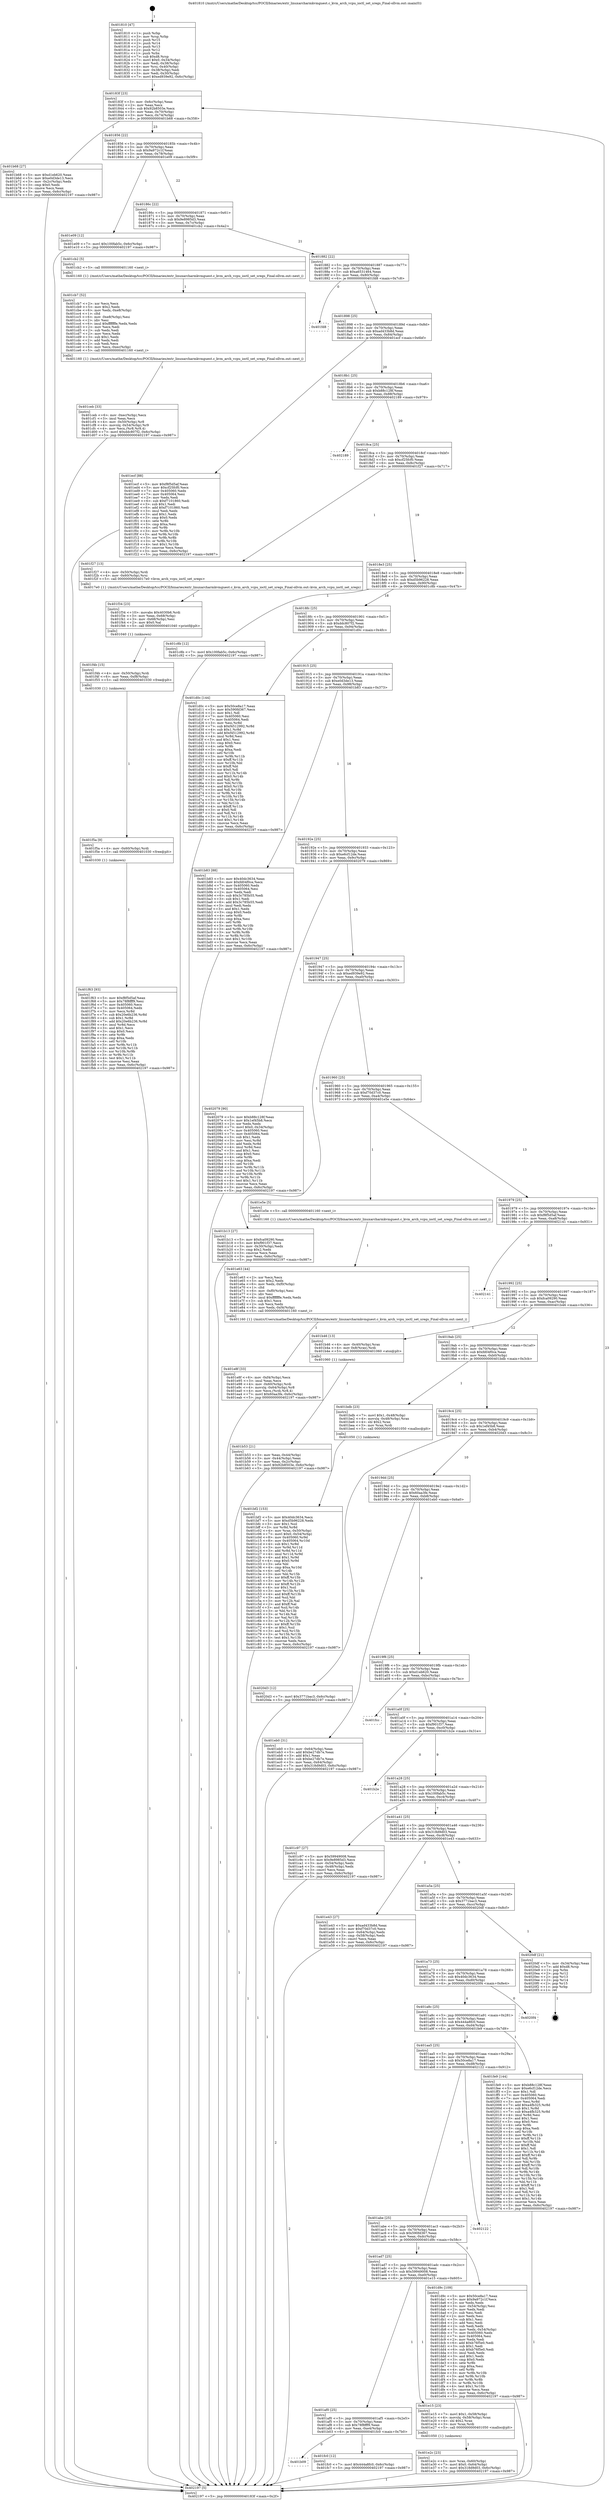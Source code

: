 digraph "0x401810" {
  label = "0x401810 (/mnt/c/Users/mathe/Desktop/tcc/POCII/binaries/extr_linuxarcharmkvmguest.c_kvm_arch_vcpu_ioctl_set_sregs_Final-ollvm.out::main(0))"
  labelloc = "t"
  node[shape=record]

  Entry [label="",width=0.3,height=0.3,shape=circle,fillcolor=black,style=filled]
  "0x40183f" [label="{
     0x40183f [23]\l
     | [instrs]\l
     &nbsp;&nbsp;0x40183f \<+3\>: mov -0x6c(%rbp),%eax\l
     &nbsp;&nbsp;0x401842 \<+2\>: mov %eax,%ecx\l
     &nbsp;&nbsp;0x401844 \<+6\>: sub $0x92b8503e,%ecx\l
     &nbsp;&nbsp;0x40184a \<+3\>: mov %eax,-0x70(%rbp)\l
     &nbsp;&nbsp;0x40184d \<+3\>: mov %ecx,-0x74(%rbp)\l
     &nbsp;&nbsp;0x401850 \<+6\>: je 0000000000401b68 \<main+0x358\>\l
  }"]
  "0x401b68" [label="{
     0x401b68 [27]\l
     | [instrs]\l
     &nbsp;&nbsp;0x401b68 \<+5\>: mov $0xd1eb620,%eax\l
     &nbsp;&nbsp;0x401b6d \<+5\>: mov $0xe0d3de13,%ecx\l
     &nbsp;&nbsp;0x401b72 \<+3\>: mov -0x2c(%rbp),%edx\l
     &nbsp;&nbsp;0x401b75 \<+3\>: cmp $0x0,%edx\l
     &nbsp;&nbsp;0x401b78 \<+3\>: cmove %ecx,%eax\l
     &nbsp;&nbsp;0x401b7b \<+3\>: mov %eax,-0x6c(%rbp)\l
     &nbsp;&nbsp;0x401b7e \<+5\>: jmp 0000000000402197 \<main+0x987\>\l
  }"]
  "0x401856" [label="{
     0x401856 [22]\l
     | [instrs]\l
     &nbsp;&nbsp;0x401856 \<+5\>: jmp 000000000040185b \<main+0x4b\>\l
     &nbsp;&nbsp;0x40185b \<+3\>: mov -0x70(%rbp),%eax\l
     &nbsp;&nbsp;0x40185e \<+5\>: sub $0x9a972c1f,%eax\l
     &nbsp;&nbsp;0x401863 \<+3\>: mov %eax,-0x78(%rbp)\l
     &nbsp;&nbsp;0x401866 \<+6\>: je 0000000000401e09 \<main+0x5f9\>\l
  }"]
  Exit [label="",width=0.3,height=0.3,shape=circle,fillcolor=black,style=filled,peripheries=2]
  "0x401e09" [label="{
     0x401e09 [12]\l
     | [instrs]\l
     &nbsp;&nbsp;0x401e09 \<+7\>: movl $0x100fab5c,-0x6c(%rbp)\l
     &nbsp;&nbsp;0x401e10 \<+5\>: jmp 0000000000402197 \<main+0x987\>\l
  }"]
  "0x40186c" [label="{
     0x40186c [22]\l
     | [instrs]\l
     &nbsp;&nbsp;0x40186c \<+5\>: jmp 0000000000401871 \<main+0x61\>\l
     &nbsp;&nbsp;0x401871 \<+3\>: mov -0x70(%rbp),%eax\l
     &nbsp;&nbsp;0x401874 \<+5\>: sub $0x9e8985d3,%eax\l
     &nbsp;&nbsp;0x401879 \<+3\>: mov %eax,-0x7c(%rbp)\l
     &nbsp;&nbsp;0x40187c \<+6\>: je 0000000000401cb2 \<main+0x4a2\>\l
  }"]
  "0x401b09" [label="{
     0x401b09\l
  }", style=dashed]
  "0x401cb2" [label="{
     0x401cb2 [5]\l
     | [instrs]\l
     &nbsp;&nbsp;0x401cb2 \<+5\>: call 0000000000401160 \<next_i\>\l
     | [calls]\l
     &nbsp;&nbsp;0x401160 \{1\} (/mnt/c/Users/mathe/Desktop/tcc/POCII/binaries/extr_linuxarcharmkvmguest.c_kvm_arch_vcpu_ioctl_set_sregs_Final-ollvm.out::next_i)\l
  }"]
  "0x401882" [label="{
     0x401882 [22]\l
     | [instrs]\l
     &nbsp;&nbsp;0x401882 \<+5\>: jmp 0000000000401887 \<main+0x77\>\l
     &nbsp;&nbsp;0x401887 \<+3\>: mov -0x70(%rbp),%eax\l
     &nbsp;&nbsp;0x40188a \<+5\>: sub $0xa6531464,%eax\l
     &nbsp;&nbsp;0x40188f \<+3\>: mov %eax,-0x80(%rbp)\l
     &nbsp;&nbsp;0x401892 \<+6\>: je 0000000000401fd8 \<main+0x7c8\>\l
  }"]
  "0x401fc0" [label="{
     0x401fc0 [12]\l
     | [instrs]\l
     &nbsp;&nbsp;0x401fc0 \<+7\>: movl $0x444a8fc0,-0x6c(%rbp)\l
     &nbsp;&nbsp;0x401fc7 \<+5\>: jmp 0000000000402197 \<main+0x987\>\l
  }"]
  "0x401fd8" [label="{
     0x401fd8\l
  }", style=dashed]
  "0x401898" [label="{
     0x401898 [25]\l
     | [instrs]\l
     &nbsp;&nbsp;0x401898 \<+5\>: jmp 000000000040189d \<main+0x8d\>\l
     &nbsp;&nbsp;0x40189d \<+3\>: mov -0x70(%rbp),%eax\l
     &nbsp;&nbsp;0x4018a0 \<+5\>: sub $0xad433b8d,%eax\l
     &nbsp;&nbsp;0x4018a5 \<+6\>: mov %eax,-0x84(%rbp)\l
     &nbsp;&nbsp;0x4018ab \<+6\>: je 0000000000401ecf \<main+0x6bf\>\l
  }"]
  "0x401f63" [label="{
     0x401f63 [93]\l
     | [instrs]\l
     &nbsp;&nbsp;0x401f63 \<+5\>: mov $0xf8f5d5af,%eax\l
     &nbsp;&nbsp;0x401f68 \<+5\>: mov $0x78f8fff9,%esi\l
     &nbsp;&nbsp;0x401f6d \<+7\>: mov 0x405060,%ecx\l
     &nbsp;&nbsp;0x401f74 \<+7\>: mov 0x405064,%edx\l
     &nbsp;&nbsp;0x401f7b \<+3\>: mov %ecx,%r8d\l
     &nbsp;&nbsp;0x401f7e \<+7\>: sub $0x20e6b236,%r8d\l
     &nbsp;&nbsp;0x401f85 \<+4\>: sub $0x1,%r8d\l
     &nbsp;&nbsp;0x401f89 \<+7\>: add $0x20e6b236,%r8d\l
     &nbsp;&nbsp;0x401f90 \<+4\>: imul %r8d,%ecx\l
     &nbsp;&nbsp;0x401f94 \<+3\>: and $0x1,%ecx\l
     &nbsp;&nbsp;0x401f97 \<+3\>: cmp $0x0,%ecx\l
     &nbsp;&nbsp;0x401f9a \<+4\>: sete %r9b\l
     &nbsp;&nbsp;0x401f9e \<+3\>: cmp $0xa,%edx\l
     &nbsp;&nbsp;0x401fa1 \<+4\>: setl %r10b\l
     &nbsp;&nbsp;0x401fa5 \<+3\>: mov %r9b,%r11b\l
     &nbsp;&nbsp;0x401fa8 \<+3\>: and %r10b,%r11b\l
     &nbsp;&nbsp;0x401fab \<+3\>: xor %r10b,%r9b\l
     &nbsp;&nbsp;0x401fae \<+3\>: or %r9b,%r11b\l
     &nbsp;&nbsp;0x401fb1 \<+4\>: test $0x1,%r11b\l
     &nbsp;&nbsp;0x401fb5 \<+3\>: cmovne %esi,%eax\l
     &nbsp;&nbsp;0x401fb8 \<+3\>: mov %eax,-0x6c(%rbp)\l
     &nbsp;&nbsp;0x401fbb \<+5\>: jmp 0000000000402197 \<main+0x987\>\l
  }"]
  "0x401ecf" [label="{
     0x401ecf [88]\l
     | [instrs]\l
     &nbsp;&nbsp;0x401ecf \<+5\>: mov $0xf8f5d5af,%eax\l
     &nbsp;&nbsp;0x401ed4 \<+5\>: mov $0xcf25fcf0,%ecx\l
     &nbsp;&nbsp;0x401ed9 \<+7\>: mov 0x405060,%edx\l
     &nbsp;&nbsp;0x401ee0 \<+7\>: mov 0x405064,%esi\l
     &nbsp;&nbsp;0x401ee7 \<+2\>: mov %edx,%edi\l
     &nbsp;&nbsp;0x401ee9 \<+6\>: sub $0xf7101860,%edi\l
     &nbsp;&nbsp;0x401eef \<+3\>: sub $0x1,%edi\l
     &nbsp;&nbsp;0x401ef2 \<+6\>: add $0xf7101860,%edi\l
     &nbsp;&nbsp;0x401ef8 \<+3\>: imul %edi,%edx\l
     &nbsp;&nbsp;0x401efb \<+3\>: and $0x1,%edx\l
     &nbsp;&nbsp;0x401efe \<+3\>: cmp $0x0,%edx\l
     &nbsp;&nbsp;0x401f01 \<+4\>: sete %r8b\l
     &nbsp;&nbsp;0x401f05 \<+3\>: cmp $0xa,%esi\l
     &nbsp;&nbsp;0x401f08 \<+4\>: setl %r9b\l
     &nbsp;&nbsp;0x401f0c \<+3\>: mov %r8b,%r10b\l
     &nbsp;&nbsp;0x401f0f \<+3\>: and %r9b,%r10b\l
     &nbsp;&nbsp;0x401f12 \<+3\>: xor %r9b,%r8b\l
     &nbsp;&nbsp;0x401f15 \<+3\>: or %r8b,%r10b\l
     &nbsp;&nbsp;0x401f18 \<+4\>: test $0x1,%r10b\l
     &nbsp;&nbsp;0x401f1c \<+3\>: cmovne %ecx,%eax\l
     &nbsp;&nbsp;0x401f1f \<+3\>: mov %eax,-0x6c(%rbp)\l
     &nbsp;&nbsp;0x401f22 \<+5\>: jmp 0000000000402197 \<main+0x987\>\l
  }"]
  "0x4018b1" [label="{
     0x4018b1 [25]\l
     | [instrs]\l
     &nbsp;&nbsp;0x4018b1 \<+5\>: jmp 00000000004018b6 \<main+0xa6\>\l
     &nbsp;&nbsp;0x4018b6 \<+3\>: mov -0x70(%rbp),%eax\l
     &nbsp;&nbsp;0x4018b9 \<+5\>: sub $0xb88c128f,%eax\l
     &nbsp;&nbsp;0x4018be \<+6\>: mov %eax,-0x88(%rbp)\l
     &nbsp;&nbsp;0x4018c4 \<+6\>: je 0000000000402189 \<main+0x979\>\l
  }"]
  "0x401f5a" [label="{
     0x401f5a [9]\l
     | [instrs]\l
     &nbsp;&nbsp;0x401f5a \<+4\>: mov -0x60(%rbp),%rdi\l
     &nbsp;&nbsp;0x401f5e \<+5\>: call 0000000000401030 \<free@plt\>\l
     | [calls]\l
     &nbsp;&nbsp;0x401030 \{1\} (unknown)\l
  }"]
  "0x402189" [label="{
     0x402189\l
  }", style=dashed]
  "0x4018ca" [label="{
     0x4018ca [25]\l
     | [instrs]\l
     &nbsp;&nbsp;0x4018ca \<+5\>: jmp 00000000004018cf \<main+0xbf\>\l
     &nbsp;&nbsp;0x4018cf \<+3\>: mov -0x70(%rbp),%eax\l
     &nbsp;&nbsp;0x4018d2 \<+5\>: sub $0xcf25fcf0,%eax\l
     &nbsp;&nbsp;0x4018d7 \<+6\>: mov %eax,-0x8c(%rbp)\l
     &nbsp;&nbsp;0x4018dd \<+6\>: je 0000000000401f27 \<main+0x717\>\l
  }"]
  "0x401f4b" [label="{
     0x401f4b [15]\l
     | [instrs]\l
     &nbsp;&nbsp;0x401f4b \<+4\>: mov -0x50(%rbp),%rdi\l
     &nbsp;&nbsp;0x401f4f \<+6\>: mov %eax,-0xf8(%rbp)\l
     &nbsp;&nbsp;0x401f55 \<+5\>: call 0000000000401030 \<free@plt\>\l
     | [calls]\l
     &nbsp;&nbsp;0x401030 \{1\} (unknown)\l
  }"]
  "0x401f27" [label="{
     0x401f27 [13]\l
     | [instrs]\l
     &nbsp;&nbsp;0x401f27 \<+4\>: mov -0x50(%rbp),%rdi\l
     &nbsp;&nbsp;0x401f2b \<+4\>: mov -0x60(%rbp),%rsi\l
     &nbsp;&nbsp;0x401f2f \<+5\>: call 00000000004017e0 \<kvm_arch_vcpu_ioctl_set_sregs\>\l
     | [calls]\l
     &nbsp;&nbsp;0x4017e0 \{1\} (/mnt/c/Users/mathe/Desktop/tcc/POCII/binaries/extr_linuxarcharmkvmguest.c_kvm_arch_vcpu_ioctl_set_sregs_Final-ollvm.out::kvm_arch_vcpu_ioctl_set_sregs)\l
  }"]
  "0x4018e3" [label="{
     0x4018e3 [25]\l
     | [instrs]\l
     &nbsp;&nbsp;0x4018e3 \<+5\>: jmp 00000000004018e8 \<main+0xd8\>\l
     &nbsp;&nbsp;0x4018e8 \<+3\>: mov -0x70(%rbp),%eax\l
     &nbsp;&nbsp;0x4018eb \<+5\>: sub $0xd5b96228,%eax\l
     &nbsp;&nbsp;0x4018f0 \<+6\>: mov %eax,-0x90(%rbp)\l
     &nbsp;&nbsp;0x4018f6 \<+6\>: je 0000000000401c8b \<main+0x47b\>\l
  }"]
  "0x401f34" [label="{
     0x401f34 [23]\l
     | [instrs]\l
     &nbsp;&nbsp;0x401f34 \<+10\>: movabs $0x4030b6,%rdi\l
     &nbsp;&nbsp;0x401f3e \<+3\>: mov %eax,-0x68(%rbp)\l
     &nbsp;&nbsp;0x401f41 \<+3\>: mov -0x68(%rbp),%esi\l
     &nbsp;&nbsp;0x401f44 \<+2\>: mov $0x0,%al\l
     &nbsp;&nbsp;0x401f46 \<+5\>: call 0000000000401040 \<printf@plt\>\l
     | [calls]\l
     &nbsp;&nbsp;0x401040 \{1\} (unknown)\l
  }"]
  "0x401c8b" [label="{
     0x401c8b [12]\l
     | [instrs]\l
     &nbsp;&nbsp;0x401c8b \<+7\>: movl $0x100fab5c,-0x6c(%rbp)\l
     &nbsp;&nbsp;0x401c92 \<+5\>: jmp 0000000000402197 \<main+0x987\>\l
  }"]
  "0x4018fc" [label="{
     0x4018fc [25]\l
     | [instrs]\l
     &nbsp;&nbsp;0x4018fc \<+5\>: jmp 0000000000401901 \<main+0xf1\>\l
     &nbsp;&nbsp;0x401901 \<+3\>: mov -0x70(%rbp),%eax\l
     &nbsp;&nbsp;0x401904 \<+5\>: sub $0xddc807f2,%eax\l
     &nbsp;&nbsp;0x401909 \<+6\>: mov %eax,-0x94(%rbp)\l
     &nbsp;&nbsp;0x40190f \<+6\>: je 0000000000401d0c \<main+0x4fc\>\l
  }"]
  "0x401e8f" [label="{
     0x401e8f [33]\l
     | [instrs]\l
     &nbsp;&nbsp;0x401e8f \<+6\>: mov -0xf4(%rbp),%ecx\l
     &nbsp;&nbsp;0x401e95 \<+3\>: imul %eax,%ecx\l
     &nbsp;&nbsp;0x401e98 \<+4\>: mov -0x60(%rbp),%rdi\l
     &nbsp;&nbsp;0x401e9c \<+4\>: movslq -0x64(%rbp),%r8\l
     &nbsp;&nbsp;0x401ea0 \<+4\>: mov %ecx,(%rdi,%r8,4)\l
     &nbsp;&nbsp;0x401ea4 \<+7\>: movl $0x60aa3fe,-0x6c(%rbp)\l
     &nbsp;&nbsp;0x401eab \<+5\>: jmp 0000000000402197 \<main+0x987\>\l
  }"]
  "0x401d0c" [label="{
     0x401d0c [144]\l
     | [instrs]\l
     &nbsp;&nbsp;0x401d0c \<+5\>: mov $0x50ce8a17,%eax\l
     &nbsp;&nbsp;0x401d11 \<+5\>: mov $0x590fd367,%ecx\l
     &nbsp;&nbsp;0x401d16 \<+2\>: mov $0x1,%dl\l
     &nbsp;&nbsp;0x401d18 \<+7\>: mov 0x405060,%esi\l
     &nbsp;&nbsp;0x401d1f \<+7\>: mov 0x405064,%edi\l
     &nbsp;&nbsp;0x401d26 \<+3\>: mov %esi,%r8d\l
     &nbsp;&nbsp;0x401d29 \<+7\>: sub $0xf4512992,%r8d\l
     &nbsp;&nbsp;0x401d30 \<+4\>: sub $0x1,%r8d\l
     &nbsp;&nbsp;0x401d34 \<+7\>: add $0xf4512992,%r8d\l
     &nbsp;&nbsp;0x401d3b \<+4\>: imul %r8d,%esi\l
     &nbsp;&nbsp;0x401d3f \<+3\>: and $0x1,%esi\l
     &nbsp;&nbsp;0x401d42 \<+3\>: cmp $0x0,%esi\l
     &nbsp;&nbsp;0x401d45 \<+4\>: sete %r9b\l
     &nbsp;&nbsp;0x401d49 \<+3\>: cmp $0xa,%edi\l
     &nbsp;&nbsp;0x401d4c \<+4\>: setl %r10b\l
     &nbsp;&nbsp;0x401d50 \<+3\>: mov %r9b,%r11b\l
     &nbsp;&nbsp;0x401d53 \<+4\>: xor $0xff,%r11b\l
     &nbsp;&nbsp;0x401d57 \<+3\>: mov %r10b,%bl\l
     &nbsp;&nbsp;0x401d5a \<+3\>: xor $0xff,%bl\l
     &nbsp;&nbsp;0x401d5d \<+3\>: xor $0x0,%dl\l
     &nbsp;&nbsp;0x401d60 \<+3\>: mov %r11b,%r14b\l
     &nbsp;&nbsp;0x401d63 \<+4\>: and $0x0,%r14b\l
     &nbsp;&nbsp;0x401d67 \<+3\>: and %dl,%r9b\l
     &nbsp;&nbsp;0x401d6a \<+3\>: mov %bl,%r15b\l
     &nbsp;&nbsp;0x401d6d \<+4\>: and $0x0,%r15b\l
     &nbsp;&nbsp;0x401d71 \<+3\>: and %dl,%r10b\l
     &nbsp;&nbsp;0x401d74 \<+3\>: or %r9b,%r14b\l
     &nbsp;&nbsp;0x401d77 \<+3\>: or %r10b,%r15b\l
     &nbsp;&nbsp;0x401d7a \<+3\>: xor %r15b,%r14b\l
     &nbsp;&nbsp;0x401d7d \<+3\>: or %bl,%r11b\l
     &nbsp;&nbsp;0x401d80 \<+4\>: xor $0xff,%r11b\l
     &nbsp;&nbsp;0x401d84 \<+3\>: or $0x0,%dl\l
     &nbsp;&nbsp;0x401d87 \<+3\>: and %dl,%r11b\l
     &nbsp;&nbsp;0x401d8a \<+3\>: or %r11b,%r14b\l
     &nbsp;&nbsp;0x401d8d \<+4\>: test $0x1,%r14b\l
     &nbsp;&nbsp;0x401d91 \<+3\>: cmovne %ecx,%eax\l
     &nbsp;&nbsp;0x401d94 \<+3\>: mov %eax,-0x6c(%rbp)\l
     &nbsp;&nbsp;0x401d97 \<+5\>: jmp 0000000000402197 \<main+0x987\>\l
  }"]
  "0x401915" [label="{
     0x401915 [25]\l
     | [instrs]\l
     &nbsp;&nbsp;0x401915 \<+5\>: jmp 000000000040191a \<main+0x10a\>\l
     &nbsp;&nbsp;0x40191a \<+3\>: mov -0x70(%rbp),%eax\l
     &nbsp;&nbsp;0x40191d \<+5\>: sub $0xe0d3de13,%eax\l
     &nbsp;&nbsp;0x401922 \<+6\>: mov %eax,-0x98(%rbp)\l
     &nbsp;&nbsp;0x401928 \<+6\>: je 0000000000401b83 \<main+0x373\>\l
  }"]
  "0x401e63" [label="{
     0x401e63 [44]\l
     | [instrs]\l
     &nbsp;&nbsp;0x401e63 \<+2\>: xor %ecx,%ecx\l
     &nbsp;&nbsp;0x401e65 \<+5\>: mov $0x2,%edx\l
     &nbsp;&nbsp;0x401e6a \<+6\>: mov %edx,-0xf0(%rbp)\l
     &nbsp;&nbsp;0x401e70 \<+1\>: cltd\l
     &nbsp;&nbsp;0x401e71 \<+6\>: mov -0xf0(%rbp),%esi\l
     &nbsp;&nbsp;0x401e77 \<+2\>: idiv %esi\l
     &nbsp;&nbsp;0x401e79 \<+6\>: imul $0xfffffffe,%edx,%edx\l
     &nbsp;&nbsp;0x401e7f \<+3\>: sub $0x1,%ecx\l
     &nbsp;&nbsp;0x401e82 \<+2\>: sub %ecx,%edx\l
     &nbsp;&nbsp;0x401e84 \<+6\>: mov %edx,-0xf4(%rbp)\l
     &nbsp;&nbsp;0x401e8a \<+5\>: call 0000000000401160 \<next_i\>\l
     | [calls]\l
     &nbsp;&nbsp;0x401160 \{1\} (/mnt/c/Users/mathe/Desktop/tcc/POCII/binaries/extr_linuxarcharmkvmguest.c_kvm_arch_vcpu_ioctl_set_sregs_Final-ollvm.out::next_i)\l
  }"]
  "0x401b83" [label="{
     0x401b83 [88]\l
     | [instrs]\l
     &nbsp;&nbsp;0x401b83 \<+5\>: mov $0x40dc3634,%eax\l
     &nbsp;&nbsp;0x401b88 \<+5\>: mov $0xfd04f0ce,%ecx\l
     &nbsp;&nbsp;0x401b8d \<+7\>: mov 0x405060,%edx\l
     &nbsp;&nbsp;0x401b94 \<+7\>: mov 0x405064,%esi\l
     &nbsp;&nbsp;0x401b9b \<+2\>: mov %edx,%edi\l
     &nbsp;&nbsp;0x401b9d \<+6\>: sub $0x3c785b55,%edi\l
     &nbsp;&nbsp;0x401ba3 \<+3\>: sub $0x1,%edi\l
     &nbsp;&nbsp;0x401ba6 \<+6\>: add $0x3c785b55,%edi\l
     &nbsp;&nbsp;0x401bac \<+3\>: imul %edi,%edx\l
     &nbsp;&nbsp;0x401baf \<+3\>: and $0x1,%edx\l
     &nbsp;&nbsp;0x401bb2 \<+3\>: cmp $0x0,%edx\l
     &nbsp;&nbsp;0x401bb5 \<+4\>: sete %r8b\l
     &nbsp;&nbsp;0x401bb9 \<+3\>: cmp $0xa,%esi\l
     &nbsp;&nbsp;0x401bbc \<+4\>: setl %r9b\l
     &nbsp;&nbsp;0x401bc0 \<+3\>: mov %r8b,%r10b\l
     &nbsp;&nbsp;0x401bc3 \<+3\>: and %r9b,%r10b\l
     &nbsp;&nbsp;0x401bc6 \<+3\>: xor %r9b,%r8b\l
     &nbsp;&nbsp;0x401bc9 \<+3\>: or %r8b,%r10b\l
     &nbsp;&nbsp;0x401bcc \<+4\>: test $0x1,%r10b\l
     &nbsp;&nbsp;0x401bd0 \<+3\>: cmovne %ecx,%eax\l
     &nbsp;&nbsp;0x401bd3 \<+3\>: mov %eax,-0x6c(%rbp)\l
     &nbsp;&nbsp;0x401bd6 \<+5\>: jmp 0000000000402197 \<main+0x987\>\l
  }"]
  "0x40192e" [label="{
     0x40192e [25]\l
     | [instrs]\l
     &nbsp;&nbsp;0x40192e \<+5\>: jmp 0000000000401933 \<main+0x123\>\l
     &nbsp;&nbsp;0x401933 \<+3\>: mov -0x70(%rbp),%eax\l
     &nbsp;&nbsp;0x401936 \<+5\>: sub $0xe6cf12de,%eax\l
     &nbsp;&nbsp;0x40193b \<+6\>: mov %eax,-0x9c(%rbp)\l
     &nbsp;&nbsp;0x401941 \<+6\>: je 0000000000402079 \<main+0x869\>\l
  }"]
  "0x401e2c" [label="{
     0x401e2c [23]\l
     | [instrs]\l
     &nbsp;&nbsp;0x401e2c \<+4\>: mov %rax,-0x60(%rbp)\l
     &nbsp;&nbsp;0x401e30 \<+7\>: movl $0x0,-0x64(%rbp)\l
     &nbsp;&nbsp;0x401e37 \<+7\>: movl $0x318d9d03,-0x6c(%rbp)\l
     &nbsp;&nbsp;0x401e3e \<+5\>: jmp 0000000000402197 \<main+0x987\>\l
  }"]
  "0x402079" [label="{
     0x402079 [90]\l
     | [instrs]\l
     &nbsp;&nbsp;0x402079 \<+5\>: mov $0xb88c128f,%eax\l
     &nbsp;&nbsp;0x40207e \<+5\>: mov $0x1ef45b8,%ecx\l
     &nbsp;&nbsp;0x402083 \<+2\>: xor %edx,%edx\l
     &nbsp;&nbsp;0x402085 \<+7\>: movl $0x0,-0x34(%rbp)\l
     &nbsp;&nbsp;0x40208c \<+7\>: mov 0x405060,%esi\l
     &nbsp;&nbsp;0x402093 \<+7\>: mov 0x405064,%edi\l
     &nbsp;&nbsp;0x40209a \<+3\>: sub $0x1,%edx\l
     &nbsp;&nbsp;0x40209d \<+3\>: mov %esi,%r8d\l
     &nbsp;&nbsp;0x4020a0 \<+3\>: add %edx,%r8d\l
     &nbsp;&nbsp;0x4020a3 \<+4\>: imul %r8d,%esi\l
     &nbsp;&nbsp;0x4020a7 \<+3\>: and $0x1,%esi\l
     &nbsp;&nbsp;0x4020aa \<+3\>: cmp $0x0,%esi\l
     &nbsp;&nbsp;0x4020ad \<+4\>: sete %r9b\l
     &nbsp;&nbsp;0x4020b1 \<+3\>: cmp $0xa,%edi\l
     &nbsp;&nbsp;0x4020b4 \<+4\>: setl %r10b\l
     &nbsp;&nbsp;0x4020b8 \<+3\>: mov %r9b,%r11b\l
     &nbsp;&nbsp;0x4020bb \<+3\>: and %r10b,%r11b\l
     &nbsp;&nbsp;0x4020be \<+3\>: xor %r10b,%r9b\l
     &nbsp;&nbsp;0x4020c1 \<+3\>: or %r9b,%r11b\l
     &nbsp;&nbsp;0x4020c4 \<+4\>: test $0x1,%r11b\l
     &nbsp;&nbsp;0x4020c8 \<+3\>: cmovne %ecx,%eax\l
     &nbsp;&nbsp;0x4020cb \<+3\>: mov %eax,-0x6c(%rbp)\l
     &nbsp;&nbsp;0x4020ce \<+5\>: jmp 0000000000402197 \<main+0x987\>\l
  }"]
  "0x401947" [label="{
     0x401947 [25]\l
     | [instrs]\l
     &nbsp;&nbsp;0x401947 \<+5\>: jmp 000000000040194c \<main+0x13c\>\l
     &nbsp;&nbsp;0x40194c \<+3\>: mov -0x70(%rbp),%eax\l
     &nbsp;&nbsp;0x40194f \<+5\>: sub $0xed939e92,%eax\l
     &nbsp;&nbsp;0x401954 \<+6\>: mov %eax,-0xa0(%rbp)\l
     &nbsp;&nbsp;0x40195a \<+6\>: je 0000000000401b13 \<main+0x303\>\l
  }"]
  "0x401af0" [label="{
     0x401af0 [25]\l
     | [instrs]\l
     &nbsp;&nbsp;0x401af0 \<+5\>: jmp 0000000000401af5 \<main+0x2e5\>\l
     &nbsp;&nbsp;0x401af5 \<+3\>: mov -0x70(%rbp),%eax\l
     &nbsp;&nbsp;0x401af8 \<+5\>: sub $0x78f8fff9,%eax\l
     &nbsp;&nbsp;0x401afd \<+6\>: mov %eax,-0xe4(%rbp)\l
     &nbsp;&nbsp;0x401b03 \<+6\>: je 0000000000401fc0 \<main+0x7b0\>\l
  }"]
  "0x401b13" [label="{
     0x401b13 [27]\l
     | [instrs]\l
     &nbsp;&nbsp;0x401b13 \<+5\>: mov $0xfca09290,%eax\l
     &nbsp;&nbsp;0x401b18 \<+5\>: mov $0xf901f37,%ecx\l
     &nbsp;&nbsp;0x401b1d \<+3\>: mov -0x30(%rbp),%edx\l
     &nbsp;&nbsp;0x401b20 \<+3\>: cmp $0x2,%edx\l
     &nbsp;&nbsp;0x401b23 \<+3\>: cmovne %ecx,%eax\l
     &nbsp;&nbsp;0x401b26 \<+3\>: mov %eax,-0x6c(%rbp)\l
     &nbsp;&nbsp;0x401b29 \<+5\>: jmp 0000000000402197 \<main+0x987\>\l
  }"]
  "0x401960" [label="{
     0x401960 [25]\l
     | [instrs]\l
     &nbsp;&nbsp;0x401960 \<+5\>: jmp 0000000000401965 \<main+0x155\>\l
     &nbsp;&nbsp;0x401965 \<+3\>: mov -0x70(%rbp),%eax\l
     &nbsp;&nbsp;0x401968 \<+5\>: sub $0xf70d37c0,%eax\l
     &nbsp;&nbsp;0x40196d \<+6\>: mov %eax,-0xa4(%rbp)\l
     &nbsp;&nbsp;0x401973 \<+6\>: je 0000000000401e5e \<main+0x64e\>\l
  }"]
  "0x402197" [label="{
     0x402197 [5]\l
     | [instrs]\l
     &nbsp;&nbsp;0x402197 \<+5\>: jmp 000000000040183f \<main+0x2f\>\l
  }"]
  "0x401810" [label="{
     0x401810 [47]\l
     | [instrs]\l
     &nbsp;&nbsp;0x401810 \<+1\>: push %rbp\l
     &nbsp;&nbsp;0x401811 \<+3\>: mov %rsp,%rbp\l
     &nbsp;&nbsp;0x401814 \<+2\>: push %r15\l
     &nbsp;&nbsp;0x401816 \<+2\>: push %r14\l
     &nbsp;&nbsp;0x401818 \<+2\>: push %r13\l
     &nbsp;&nbsp;0x40181a \<+2\>: push %r12\l
     &nbsp;&nbsp;0x40181c \<+1\>: push %rbx\l
     &nbsp;&nbsp;0x40181d \<+7\>: sub $0xd8,%rsp\l
     &nbsp;&nbsp;0x401824 \<+7\>: movl $0x0,-0x34(%rbp)\l
     &nbsp;&nbsp;0x40182b \<+3\>: mov %edi,-0x38(%rbp)\l
     &nbsp;&nbsp;0x40182e \<+4\>: mov %rsi,-0x40(%rbp)\l
     &nbsp;&nbsp;0x401832 \<+3\>: mov -0x38(%rbp),%edi\l
     &nbsp;&nbsp;0x401835 \<+3\>: mov %edi,-0x30(%rbp)\l
     &nbsp;&nbsp;0x401838 \<+7\>: movl $0xed939e92,-0x6c(%rbp)\l
  }"]
  "0x401e15" [label="{
     0x401e15 [23]\l
     | [instrs]\l
     &nbsp;&nbsp;0x401e15 \<+7\>: movl $0x1,-0x58(%rbp)\l
     &nbsp;&nbsp;0x401e1c \<+4\>: movslq -0x58(%rbp),%rax\l
     &nbsp;&nbsp;0x401e20 \<+4\>: shl $0x2,%rax\l
     &nbsp;&nbsp;0x401e24 \<+3\>: mov %rax,%rdi\l
     &nbsp;&nbsp;0x401e27 \<+5\>: call 0000000000401050 \<malloc@plt\>\l
     | [calls]\l
     &nbsp;&nbsp;0x401050 \{1\} (unknown)\l
  }"]
  "0x401e5e" [label="{
     0x401e5e [5]\l
     | [instrs]\l
     &nbsp;&nbsp;0x401e5e \<+5\>: call 0000000000401160 \<next_i\>\l
     | [calls]\l
     &nbsp;&nbsp;0x401160 \{1\} (/mnt/c/Users/mathe/Desktop/tcc/POCII/binaries/extr_linuxarcharmkvmguest.c_kvm_arch_vcpu_ioctl_set_sregs_Final-ollvm.out::next_i)\l
  }"]
  "0x401979" [label="{
     0x401979 [25]\l
     | [instrs]\l
     &nbsp;&nbsp;0x401979 \<+5\>: jmp 000000000040197e \<main+0x16e\>\l
     &nbsp;&nbsp;0x40197e \<+3\>: mov -0x70(%rbp),%eax\l
     &nbsp;&nbsp;0x401981 \<+5\>: sub $0xf8f5d5af,%eax\l
     &nbsp;&nbsp;0x401986 \<+6\>: mov %eax,-0xa8(%rbp)\l
     &nbsp;&nbsp;0x40198c \<+6\>: je 0000000000402141 \<main+0x931\>\l
  }"]
  "0x401ad7" [label="{
     0x401ad7 [25]\l
     | [instrs]\l
     &nbsp;&nbsp;0x401ad7 \<+5\>: jmp 0000000000401adc \<main+0x2cc\>\l
     &nbsp;&nbsp;0x401adc \<+3\>: mov -0x70(%rbp),%eax\l
     &nbsp;&nbsp;0x401adf \<+5\>: sub $0x59949008,%eax\l
     &nbsp;&nbsp;0x401ae4 \<+6\>: mov %eax,-0xe0(%rbp)\l
     &nbsp;&nbsp;0x401aea \<+6\>: je 0000000000401e15 \<main+0x605\>\l
  }"]
  "0x402141" [label="{
     0x402141\l
  }", style=dashed]
  "0x401992" [label="{
     0x401992 [25]\l
     | [instrs]\l
     &nbsp;&nbsp;0x401992 \<+5\>: jmp 0000000000401997 \<main+0x187\>\l
     &nbsp;&nbsp;0x401997 \<+3\>: mov -0x70(%rbp),%eax\l
     &nbsp;&nbsp;0x40199a \<+5\>: sub $0xfca09290,%eax\l
     &nbsp;&nbsp;0x40199f \<+6\>: mov %eax,-0xac(%rbp)\l
     &nbsp;&nbsp;0x4019a5 \<+6\>: je 0000000000401b46 \<main+0x336\>\l
  }"]
  "0x401d9c" [label="{
     0x401d9c [109]\l
     | [instrs]\l
     &nbsp;&nbsp;0x401d9c \<+5\>: mov $0x50ce8a17,%eax\l
     &nbsp;&nbsp;0x401da1 \<+5\>: mov $0x9a972c1f,%ecx\l
     &nbsp;&nbsp;0x401da6 \<+2\>: xor %edx,%edx\l
     &nbsp;&nbsp;0x401da8 \<+3\>: mov -0x54(%rbp),%esi\l
     &nbsp;&nbsp;0x401dab \<+2\>: mov %edx,%edi\l
     &nbsp;&nbsp;0x401dad \<+2\>: sub %esi,%edi\l
     &nbsp;&nbsp;0x401daf \<+2\>: mov %edx,%esi\l
     &nbsp;&nbsp;0x401db1 \<+3\>: sub $0x1,%esi\l
     &nbsp;&nbsp;0x401db4 \<+2\>: add %esi,%edi\l
     &nbsp;&nbsp;0x401db6 \<+2\>: sub %edi,%edx\l
     &nbsp;&nbsp;0x401db8 \<+3\>: mov %edx,-0x54(%rbp)\l
     &nbsp;&nbsp;0x401dbb \<+7\>: mov 0x405060,%edx\l
     &nbsp;&nbsp;0x401dc2 \<+7\>: mov 0x405064,%esi\l
     &nbsp;&nbsp;0x401dc9 \<+2\>: mov %edx,%edi\l
     &nbsp;&nbsp;0x401dcb \<+6\>: add $0xb76f5e0,%edi\l
     &nbsp;&nbsp;0x401dd1 \<+3\>: sub $0x1,%edi\l
     &nbsp;&nbsp;0x401dd4 \<+6\>: sub $0xb76f5e0,%edi\l
     &nbsp;&nbsp;0x401dda \<+3\>: imul %edi,%edx\l
     &nbsp;&nbsp;0x401ddd \<+3\>: and $0x1,%edx\l
     &nbsp;&nbsp;0x401de0 \<+3\>: cmp $0x0,%edx\l
     &nbsp;&nbsp;0x401de3 \<+4\>: sete %r8b\l
     &nbsp;&nbsp;0x401de7 \<+3\>: cmp $0xa,%esi\l
     &nbsp;&nbsp;0x401dea \<+4\>: setl %r9b\l
     &nbsp;&nbsp;0x401dee \<+3\>: mov %r8b,%r10b\l
     &nbsp;&nbsp;0x401df1 \<+3\>: and %r9b,%r10b\l
     &nbsp;&nbsp;0x401df4 \<+3\>: xor %r9b,%r8b\l
     &nbsp;&nbsp;0x401df7 \<+3\>: or %r8b,%r10b\l
     &nbsp;&nbsp;0x401dfa \<+4\>: test $0x1,%r10b\l
     &nbsp;&nbsp;0x401dfe \<+3\>: cmovne %ecx,%eax\l
     &nbsp;&nbsp;0x401e01 \<+3\>: mov %eax,-0x6c(%rbp)\l
     &nbsp;&nbsp;0x401e04 \<+5\>: jmp 0000000000402197 \<main+0x987\>\l
  }"]
  "0x401b46" [label="{
     0x401b46 [13]\l
     | [instrs]\l
     &nbsp;&nbsp;0x401b46 \<+4\>: mov -0x40(%rbp),%rax\l
     &nbsp;&nbsp;0x401b4a \<+4\>: mov 0x8(%rax),%rdi\l
     &nbsp;&nbsp;0x401b4e \<+5\>: call 0000000000401060 \<atoi@plt\>\l
     | [calls]\l
     &nbsp;&nbsp;0x401060 \{1\} (unknown)\l
  }"]
  "0x4019ab" [label="{
     0x4019ab [25]\l
     | [instrs]\l
     &nbsp;&nbsp;0x4019ab \<+5\>: jmp 00000000004019b0 \<main+0x1a0\>\l
     &nbsp;&nbsp;0x4019b0 \<+3\>: mov -0x70(%rbp),%eax\l
     &nbsp;&nbsp;0x4019b3 \<+5\>: sub $0xfd04f0ce,%eax\l
     &nbsp;&nbsp;0x4019b8 \<+6\>: mov %eax,-0xb0(%rbp)\l
     &nbsp;&nbsp;0x4019be \<+6\>: je 0000000000401bdb \<main+0x3cb\>\l
  }"]
  "0x401b53" [label="{
     0x401b53 [21]\l
     | [instrs]\l
     &nbsp;&nbsp;0x401b53 \<+3\>: mov %eax,-0x44(%rbp)\l
     &nbsp;&nbsp;0x401b56 \<+3\>: mov -0x44(%rbp),%eax\l
     &nbsp;&nbsp;0x401b59 \<+3\>: mov %eax,-0x2c(%rbp)\l
     &nbsp;&nbsp;0x401b5c \<+7\>: movl $0x92b8503e,-0x6c(%rbp)\l
     &nbsp;&nbsp;0x401b63 \<+5\>: jmp 0000000000402197 \<main+0x987\>\l
  }"]
  "0x401abe" [label="{
     0x401abe [25]\l
     | [instrs]\l
     &nbsp;&nbsp;0x401abe \<+5\>: jmp 0000000000401ac3 \<main+0x2b3\>\l
     &nbsp;&nbsp;0x401ac3 \<+3\>: mov -0x70(%rbp),%eax\l
     &nbsp;&nbsp;0x401ac6 \<+5\>: sub $0x590fd367,%eax\l
     &nbsp;&nbsp;0x401acb \<+6\>: mov %eax,-0xdc(%rbp)\l
     &nbsp;&nbsp;0x401ad1 \<+6\>: je 0000000000401d9c \<main+0x58c\>\l
  }"]
  "0x401bdb" [label="{
     0x401bdb [23]\l
     | [instrs]\l
     &nbsp;&nbsp;0x401bdb \<+7\>: movl $0x1,-0x48(%rbp)\l
     &nbsp;&nbsp;0x401be2 \<+4\>: movslq -0x48(%rbp),%rax\l
     &nbsp;&nbsp;0x401be6 \<+4\>: shl $0x2,%rax\l
     &nbsp;&nbsp;0x401bea \<+3\>: mov %rax,%rdi\l
     &nbsp;&nbsp;0x401bed \<+5\>: call 0000000000401050 \<malloc@plt\>\l
     | [calls]\l
     &nbsp;&nbsp;0x401050 \{1\} (unknown)\l
  }"]
  "0x4019c4" [label="{
     0x4019c4 [25]\l
     | [instrs]\l
     &nbsp;&nbsp;0x4019c4 \<+5\>: jmp 00000000004019c9 \<main+0x1b9\>\l
     &nbsp;&nbsp;0x4019c9 \<+3\>: mov -0x70(%rbp),%eax\l
     &nbsp;&nbsp;0x4019cc \<+5\>: sub $0x1ef45b8,%eax\l
     &nbsp;&nbsp;0x4019d1 \<+6\>: mov %eax,-0xb4(%rbp)\l
     &nbsp;&nbsp;0x4019d7 \<+6\>: je 00000000004020d3 \<main+0x8c3\>\l
  }"]
  "0x401bf2" [label="{
     0x401bf2 [153]\l
     | [instrs]\l
     &nbsp;&nbsp;0x401bf2 \<+5\>: mov $0x40dc3634,%ecx\l
     &nbsp;&nbsp;0x401bf7 \<+5\>: mov $0xd5b96228,%edx\l
     &nbsp;&nbsp;0x401bfc \<+3\>: mov $0x1,%sil\l
     &nbsp;&nbsp;0x401bff \<+3\>: xor %r8d,%r8d\l
     &nbsp;&nbsp;0x401c02 \<+4\>: mov %rax,-0x50(%rbp)\l
     &nbsp;&nbsp;0x401c06 \<+7\>: movl $0x0,-0x54(%rbp)\l
     &nbsp;&nbsp;0x401c0d \<+8\>: mov 0x405060,%r9d\l
     &nbsp;&nbsp;0x401c15 \<+8\>: mov 0x405064,%r10d\l
     &nbsp;&nbsp;0x401c1d \<+4\>: sub $0x1,%r8d\l
     &nbsp;&nbsp;0x401c21 \<+3\>: mov %r9d,%r11d\l
     &nbsp;&nbsp;0x401c24 \<+3\>: add %r8d,%r11d\l
     &nbsp;&nbsp;0x401c27 \<+4\>: imul %r11d,%r9d\l
     &nbsp;&nbsp;0x401c2b \<+4\>: and $0x1,%r9d\l
     &nbsp;&nbsp;0x401c2f \<+4\>: cmp $0x0,%r9d\l
     &nbsp;&nbsp;0x401c33 \<+3\>: sete %bl\l
     &nbsp;&nbsp;0x401c36 \<+4\>: cmp $0xa,%r10d\l
     &nbsp;&nbsp;0x401c3a \<+4\>: setl %r14b\l
     &nbsp;&nbsp;0x401c3e \<+3\>: mov %bl,%r15b\l
     &nbsp;&nbsp;0x401c41 \<+4\>: xor $0xff,%r15b\l
     &nbsp;&nbsp;0x401c45 \<+3\>: mov %r14b,%r12b\l
     &nbsp;&nbsp;0x401c48 \<+4\>: xor $0xff,%r12b\l
     &nbsp;&nbsp;0x401c4c \<+4\>: xor $0x1,%sil\l
     &nbsp;&nbsp;0x401c50 \<+3\>: mov %r15b,%r13b\l
     &nbsp;&nbsp;0x401c53 \<+4\>: and $0xff,%r13b\l
     &nbsp;&nbsp;0x401c57 \<+3\>: and %sil,%bl\l
     &nbsp;&nbsp;0x401c5a \<+3\>: mov %r12b,%al\l
     &nbsp;&nbsp;0x401c5d \<+2\>: and $0xff,%al\l
     &nbsp;&nbsp;0x401c5f \<+3\>: and %sil,%r14b\l
     &nbsp;&nbsp;0x401c62 \<+3\>: or %bl,%r13b\l
     &nbsp;&nbsp;0x401c65 \<+3\>: or %r14b,%al\l
     &nbsp;&nbsp;0x401c68 \<+3\>: xor %al,%r13b\l
     &nbsp;&nbsp;0x401c6b \<+3\>: or %r12b,%r15b\l
     &nbsp;&nbsp;0x401c6e \<+4\>: xor $0xff,%r15b\l
     &nbsp;&nbsp;0x401c72 \<+4\>: or $0x1,%sil\l
     &nbsp;&nbsp;0x401c76 \<+3\>: and %sil,%r15b\l
     &nbsp;&nbsp;0x401c79 \<+3\>: or %r15b,%r13b\l
     &nbsp;&nbsp;0x401c7c \<+4\>: test $0x1,%r13b\l
     &nbsp;&nbsp;0x401c80 \<+3\>: cmovne %edx,%ecx\l
     &nbsp;&nbsp;0x401c83 \<+3\>: mov %ecx,-0x6c(%rbp)\l
     &nbsp;&nbsp;0x401c86 \<+5\>: jmp 0000000000402197 \<main+0x987\>\l
  }"]
  "0x402122" [label="{
     0x402122\l
  }", style=dashed]
  "0x4020d3" [label="{
     0x4020d3 [12]\l
     | [instrs]\l
     &nbsp;&nbsp;0x4020d3 \<+7\>: movl $0x3771bac3,-0x6c(%rbp)\l
     &nbsp;&nbsp;0x4020da \<+5\>: jmp 0000000000402197 \<main+0x987\>\l
  }"]
  "0x4019dd" [label="{
     0x4019dd [25]\l
     | [instrs]\l
     &nbsp;&nbsp;0x4019dd \<+5\>: jmp 00000000004019e2 \<main+0x1d2\>\l
     &nbsp;&nbsp;0x4019e2 \<+3\>: mov -0x70(%rbp),%eax\l
     &nbsp;&nbsp;0x4019e5 \<+5\>: sub $0x60aa3fe,%eax\l
     &nbsp;&nbsp;0x4019ea \<+6\>: mov %eax,-0xb8(%rbp)\l
     &nbsp;&nbsp;0x4019f0 \<+6\>: je 0000000000401eb0 \<main+0x6a0\>\l
  }"]
  "0x401aa5" [label="{
     0x401aa5 [25]\l
     | [instrs]\l
     &nbsp;&nbsp;0x401aa5 \<+5\>: jmp 0000000000401aaa \<main+0x29a\>\l
     &nbsp;&nbsp;0x401aaa \<+3\>: mov -0x70(%rbp),%eax\l
     &nbsp;&nbsp;0x401aad \<+5\>: sub $0x50ce8a17,%eax\l
     &nbsp;&nbsp;0x401ab2 \<+6\>: mov %eax,-0xd8(%rbp)\l
     &nbsp;&nbsp;0x401ab8 \<+6\>: je 0000000000402122 \<main+0x912\>\l
  }"]
  "0x401eb0" [label="{
     0x401eb0 [31]\l
     | [instrs]\l
     &nbsp;&nbsp;0x401eb0 \<+3\>: mov -0x64(%rbp),%eax\l
     &nbsp;&nbsp;0x401eb3 \<+5\>: add $0xbe27db7e,%eax\l
     &nbsp;&nbsp;0x401eb8 \<+3\>: add $0x1,%eax\l
     &nbsp;&nbsp;0x401ebb \<+5\>: sub $0xbe27db7e,%eax\l
     &nbsp;&nbsp;0x401ec0 \<+3\>: mov %eax,-0x64(%rbp)\l
     &nbsp;&nbsp;0x401ec3 \<+7\>: movl $0x318d9d03,-0x6c(%rbp)\l
     &nbsp;&nbsp;0x401eca \<+5\>: jmp 0000000000402197 \<main+0x987\>\l
  }"]
  "0x4019f6" [label="{
     0x4019f6 [25]\l
     | [instrs]\l
     &nbsp;&nbsp;0x4019f6 \<+5\>: jmp 00000000004019fb \<main+0x1eb\>\l
     &nbsp;&nbsp;0x4019fb \<+3\>: mov -0x70(%rbp),%eax\l
     &nbsp;&nbsp;0x4019fe \<+5\>: sub $0xd1eb620,%eax\l
     &nbsp;&nbsp;0x401a03 \<+6\>: mov %eax,-0xbc(%rbp)\l
     &nbsp;&nbsp;0x401a09 \<+6\>: je 0000000000401fcc \<main+0x7bc\>\l
  }"]
  "0x401fe9" [label="{
     0x401fe9 [144]\l
     | [instrs]\l
     &nbsp;&nbsp;0x401fe9 \<+5\>: mov $0xb88c128f,%eax\l
     &nbsp;&nbsp;0x401fee \<+5\>: mov $0xe6cf12de,%ecx\l
     &nbsp;&nbsp;0x401ff3 \<+2\>: mov $0x1,%dl\l
     &nbsp;&nbsp;0x401ff5 \<+7\>: mov 0x405060,%esi\l
     &nbsp;&nbsp;0x401ffc \<+7\>: mov 0x405064,%edi\l
     &nbsp;&nbsp;0x402003 \<+3\>: mov %esi,%r8d\l
     &nbsp;&nbsp;0x402006 \<+7\>: add $0xa4fb325,%r8d\l
     &nbsp;&nbsp;0x40200d \<+4\>: sub $0x1,%r8d\l
     &nbsp;&nbsp;0x402011 \<+7\>: sub $0xa4fb325,%r8d\l
     &nbsp;&nbsp;0x402018 \<+4\>: imul %r8d,%esi\l
     &nbsp;&nbsp;0x40201c \<+3\>: and $0x1,%esi\l
     &nbsp;&nbsp;0x40201f \<+3\>: cmp $0x0,%esi\l
     &nbsp;&nbsp;0x402022 \<+4\>: sete %r9b\l
     &nbsp;&nbsp;0x402026 \<+3\>: cmp $0xa,%edi\l
     &nbsp;&nbsp;0x402029 \<+4\>: setl %r10b\l
     &nbsp;&nbsp;0x40202d \<+3\>: mov %r9b,%r11b\l
     &nbsp;&nbsp;0x402030 \<+4\>: xor $0xff,%r11b\l
     &nbsp;&nbsp;0x402034 \<+3\>: mov %r10b,%bl\l
     &nbsp;&nbsp;0x402037 \<+3\>: xor $0xff,%bl\l
     &nbsp;&nbsp;0x40203a \<+3\>: xor $0x1,%dl\l
     &nbsp;&nbsp;0x40203d \<+3\>: mov %r11b,%r14b\l
     &nbsp;&nbsp;0x402040 \<+4\>: and $0xff,%r14b\l
     &nbsp;&nbsp;0x402044 \<+3\>: and %dl,%r9b\l
     &nbsp;&nbsp;0x402047 \<+3\>: mov %bl,%r15b\l
     &nbsp;&nbsp;0x40204a \<+4\>: and $0xff,%r15b\l
     &nbsp;&nbsp;0x40204e \<+3\>: and %dl,%r10b\l
     &nbsp;&nbsp;0x402051 \<+3\>: or %r9b,%r14b\l
     &nbsp;&nbsp;0x402054 \<+3\>: or %r10b,%r15b\l
     &nbsp;&nbsp;0x402057 \<+3\>: xor %r15b,%r14b\l
     &nbsp;&nbsp;0x40205a \<+3\>: or %bl,%r11b\l
     &nbsp;&nbsp;0x40205d \<+4\>: xor $0xff,%r11b\l
     &nbsp;&nbsp;0x402061 \<+3\>: or $0x1,%dl\l
     &nbsp;&nbsp;0x402064 \<+3\>: and %dl,%r11b\l
     &nbsp;&nbsp;0x402067 \<+3\>: or %r11b,%r14b\l
     &nbsp;&nbsp;0x40206a \<+4\>: test $0x1,%r14b\l
     &nbsp;&nbsp;0x40206e \<+3\>: cmovne %ecx,%eax\l
     &nbsp;&nbsp;0x402071 \<+3\>: mov %eax,-0x6c(%rbp)\l
     &nbsp;&nbsp;0x402074 \<+5\>: jmp 0000000000402197 \<main+0x987\>\l
  }"]
  "0x401fcc" [label="{
     0x401fcc\l
  }", style=dashed]
  "0x401a0f" [label="{
     0x401a0f [25]\l
     | [instrs]\l
     &nbsp;&nbsp;0x401a0f \<+5\>: jmp 0000000000401a14 \<main+0x204\>\l
     &nbsp;&nbsp;0x401a14 \<+3\>: mov -0x70(%rbp),%eax\l
     &nbsp;&nbsp;0x401a17 \<+5\>: sub $0xf901f37,%eax\l
     &nbsp;&nbsp;0x401a1c \<+6\>: mov %eax,-0xc0(%rbp)\l
     &nbsp;&nbsp;0x401a22 \<+6\>: je 0000000000401b2e \<main+0x31e\>\l
  }"]
  "0x401a8c" [label="{
     0x401a8c [25]\l
     | [instrs]\l
     &nbsp;&nbsp;0x401a8c \<+5\>: jmp 0000000000401a91 \<main+0x281\>\l
     &nbsp;&nbsp;0x401a91 \<+3\>: mov -0x70(%rbp),%eax\l
     &nbsp;&nbsp;0x401a94 \<+5\>: sub $0x444a8fc0,%eax\l
     &nbsp;&nbsp;0x401a99 \<+6\>: mov %eax,-0xd4(%rbp)\l
     &nbsp;&nbsp;0x401a9f \<+6\>: je 0000000000401fe9 \<main+0x7d9\>\l
  }"]
  "0x401b2e" [label="{
     0x401b2e\l
  }", style=dashed]
  "0x401a28" [label="{
     0x401a28 [25]\l
     | [instrs]\l
     &nbsp;&nbsp;0x401a28 \<+5\>: jmp 0000000000401a2d \<main+0x21d\>\l
     &nbsp;&nbsp;0x401a2d \<+3\>: mov -0x70(%rbp),%eax\l
     &nbsp;&nbsp;0x401a30 \<+5\>: sub $0x100fab5c,%eax\l
     &nbsp;&nbsp;0x401a35 \<+6\>: mov %eax,-0xc4(%rbp)\l
     &nbsp;&nbsp;0x401a3b \<+6\>: je 0000000000401c97 \<main+0x487\>\l
  }"]
  "0x4020f4" [label="{
     0x4020f4\l
  }", style=dashed]
  "0x401c97" [label="{
     0x401c97 [27]\l
     | [instrs]\l
     &nbsp;&nbsp;0x401c97 \<+5\>: mov $0x59949008,%eax\l
     &nbsp;&nbsp;0x401c9c \<+5\>: mov $0x9e8985d3,%ecx\l
     &nbsp;&nbsp;0x401ca1 \<+3\>: mov -0x54(%rbp),%edx\l
     &nbsp;&nbsp;0x401ca4 \<+3\>: cmp -0x48(%rbp),%edx\l
     &nbsp;&nbsp;0x401ca7 \<+3\>: cmovl %ecx,%eax\l
     &nbsp;&nbsp;0x401caa \<+3\>: mov %eax,-0x6c(%rbp)\l
     &nbsp;&nbsp;0x401cad \<+5\>: jmp 0000000000402197 \<main+0x987\>\l
  }"]
  "0x401a41" [label="{
     0x401a41 [25]\l
     | [instrs]\l
     &nbsp;&nbsp;0x401a41 \<+5\>: jmp 0000000000401a46 \<main+0x236\>\l
     &nbsp;&nbsp;0x401a46 \<+3\>: mov -0x70(%rbp),%eax\l
     &nbsp;&nbsp;0x401a49 \<+5\>: sub $0x318d9d03,%eax\l
     &nbsp;&nbsp;0x401a4e \<+6\>: mov %eax,-0xc8(%rbp)\l
     &nbsp;&nbsp;0x401a54 \<+6\>: je 0000000000401e43 \<main+0x633\>\l
  }"]
  "0x401cb7" [label="{
     0x401cb7 [52]\l
     | [instrs]\l
     &nbsp;&nbsp;0x401cb7 \<+2\>: xor %ecx,%ecx\l
     &nbsp;&nbsp;0x401cb9 \<+5\>: mov $0x2,%edx\l
     &nbsp;&nbsp;0x401cbe \<+6\>: mov %edx,-0xe8(%rbp)\l
     &nbsp;&nbsp;0x401cc4 \<+1\>: cltd\l
     &nbsp;&nbsp;0x401cc5 \<+6\>: mov -0xe8(%rbp),%esi\l
     &nbsp;&nbsp;0x401ccb \<+2\>: idiv %esi\l
     &nbsp;&nbsp;0x401ccd \<+6\>: imul $0xfffffffe,%edx,%edx\l
     &nbsp;&nbsp;0x401cd3 \<+2\>: mov %ecx,%edi\l
     &nbsp;&nbsp;0x401cd5 \<+2\>: sub %edx,%edi\l
     &nbsp;&nbsp;0x401cd7 \<+2\>: mov %ecx,%edx\l
     &nbsp;&nbsp;0x401cd9 \<+3\>: sub $0x1,%edx\l
     &nbsp;&nbsp;0x401cdc \<+2\>: add %edx,%edi\l
     &nbsp;&nbsp;0x401cde \<+2\>: sub %edi,%ecx\l
     &nbsp;&nbsp;0x401ce0 \<+6\>: mov %ecx,-0xec(%rbp)\l
     &nbsp;&nbsp;0x401ce6 \<+5\>: call 0000000000401160 \<next_i\>\l
     | [calls]\l
     &nbsp;&nbsp;0x401160 \{1\} (/mnt/c/Users/mathe/Desktop/tcc/POCII/binaries/extr_linuxarcharmkvmguest.c_kvm_arch_vcpu_ioctl_set_sregs_Final-ollvm.out::next_i)\l
  }"]
  "0x401ceb" [label="{
     0x401ceb [33]\l
     | [instrs]\l
     &nbsp;&nbsp;0x401ceb \<+6\>: mov -0xec(%rbp),%ecx\l
     &nbsp;&nbsp;0x401cf1 \<+3\>: imul %eax,%ecx\l
     &nbsp;&nbsp;0x401cf4 \<+4\>: mov -0x50(%rbp),%r8\l
     &nbsp;&nbsp;0x401cf8 \<+4\>: movslq -0x54(%rbp),%r9\l
     &nbsp;&nbsp;0x401cfc \<+4\>: mov %ecx,(%r8,%r9,4)\l
     &nbsp;&nbsp;0x401d00 \<+7\>: movl $0xddc807f2,-0x6c(%rbp)\l
     &nbsp;&nbsp;0x401d07 \<+5\>: jmp 0000000000402197 \<main+0x987\>\l
  }"]
  "0x401a73" [label="{
     0x401a73 [25]\l
     | [instrs]\l
     &nbsp;&nbsp;0x401a73 \<+5\>: jmp 0000000000401a78 \<main+0x268\>\l
     &nbsp;&nbsp;0x401a78 \<+3\>: mov -0x70(%rbp),%eax\l
     &nbsp;&nbsp;0x401a7b \<+5\>: sub $0x40dc3634,%eax\l
     &nbsp;&nbsp;0x401a80 \<+6\>: mov %eax,-0xd0(%rbp)\l
     &nbsp;&nbsp;0x401a86 \<+6\>: je 00000000004020f4 \<main+0x8e4\>\l
  }"]
  "0x401e43" [label="{
     0x401e43 [27]\l
     | [instrs]\l
     &nbsp;&nbsp;0x401e43 \<+5\>: mov $0xad433b8d,%eax\l
     &nbsp;&nbsp;0x401e48 \<+5\>: mov $0xf70d37c0,%ecx\l
     &nbsp;&nbsp;0x401e4d \<+3\>: mov -0x64(%rbp),%edx\l
     &nbsp;&nbsp;0x401e50 \<+3\>: cmp -0x58(%rbp),%edx\l
     &nbsp;&nbsp;0x401e53 \<+3\>: cmovl %ecx,%eax\l
     &nbsp;&nbsp;0x401e56 \<+3\>: mov %eax,-0x6c(%rbp)\l
     &nbsp;&nbsp;0x401e59 \<+5\>: jmp 0000000000402197 \<main+0x987\>\l
  }"]
  "0x401a5a" [label="{
     0x401a5a [25]\l
     | [instrs]\l
     &nbsp;&nbsp;0x401a5a \<+5\>: jmp 0000000000401a5f \<main+0x24f\>\l
     &nbsp;&nbsp;0x401a5f \<+3\>: mov -0x70(%rbp),%eax\l
     &nbsp;&nbsp;0x401a62 \<+5\>: sub $0x3771bac3,%eax\l
     &nbsp;&nbsp;0x401a67 \<+6\>: mov %eax,-0xcc(%rbp)\l
     &nbsp;&nbsp;0x401a6d \<+6\>: je 00000000004020df \<main+0x8cf\>\l
  }"]
  "0x4020df" [label="{
     0x4020df [21]\l
     | [instrs]\l
     &nbsp;&nbsp;0x4020df \<+3\>: mov -0x34(%rbp),%eax\l
     &nbsp;&nbsp;0x4020e2 \<+7\>: add $0xd8,%rsp\l
     &nbsp;&nbsp;0x4020e9 \<+1\>: pop %rbx\l
     &nbsp;&nbsp;0x4020ea \<+2\>: pop %r12\l
     &nbsp;&nbsp;0x4020ec \<+2\>: pop %r13\l
     &nbsp;&nbsp;0x4020ee \<+2\>: pop %r14\l
     &nbsp;&nbsp;0x4020f0 \<+2\>: pop %r15\l
     &nbsp;&nbsp;0x4020f2 \<+1\>: pop %rbp\l
     &nbsp;&nbsp;0x4020f3 \<+1\>: ret\l
  }"]
  Entry -> "0x401810" [label=" 1"]
  "0x40183f" -> "0x401b68" [label=" 1"]
  "0x40183f" -> "0x401856" [label=" 23"]
  "0x4020df" -> Exit [label=" 1"]
  "0x401856" -> "0x401e09" [label=" 1"]
  "0x401856" -> "0x40186c" [label=" 22"]
  "0x4020d3" -> "0x402197" [label=" 1"]
  "0x40186c" -> "0x401cb2" [label=" 1"]
  "0x40186c" -> "0x401882" [label=" 21"]
  "0x402079" -> "0x402197" [label=" 1"]
  "0x401882" -> "0x401fd8" [label=" 0"]
  "0x401882" -> "0x401898" [label=" 21"]
  "0x401fe9" -> "0x402197" [label=" 1"]
  "0x401898" -> "0x401ecf" [label=" 1"]
  "0x401898" -> "0x4018b1" [label=" 20"]
  "0x401af0" -> "0x401b09" [label=" 0"]
  "0x4018b1" -> "0x402189" [label=" 0"]
  "0x4018b1" -> "0x4018ca" [label=" 20"]
  "0x401af0" -> "0x401fc0" [label=" 1"]
  "0x4018ca" -> "0x401f27" [label=" 1"]
  "0x4018ca" -> "0x4018e3" [label=" 19"]
  "0x401fc0" -> "0x402197" [label=" 1"]
  "0x4018e3" -> "0x401c8b" [label=" 1"]
  "0x4018e3" -> "0x4018fc" [label=" 18"]
  "0x401f63" -> "0x402197" [label=" 1"]
  "0x4018fc" -> "0x401d0c" [label=" 1"]
  "0x4018fc" -> "0x401915" [label=" 17"]
  "0x401f5a" -> "0x401f63" [label=" 1"]
  "0x401915" -> "0x401b83" [label=" 1"]
  "0x401915" -> "0x40192e" [label=" 16"]
  "0x401f4b" -> "0x401f5a" [label=" 1"]
  "0x40192e" -> "0x402079" [label=" 1"]
  "0x40192e" -> "0x401947" [label=" 15"]
  "0x401f34" -> "0x401f4b" [label=" 1"]
  "0x401947" -> "0x401b13" [label=" 1"]
  "0x401947" -> "0x401960" [label=" 14"]
  "0x401b13" -> "0x402197" [label=" 1"]
  "0x401810" -> "0x40183f" [label=" 1"]
  "0x402197" -> "0x40183f" [label=" 23"]
  "0x401f27" -> "0x401f34" [label=" 1"]
  "0x401960" -> "0x401e5e" [label=" 1"]
  "0x401960" -> "0x401979" [label=" 13"]
  "0x401ecf" -> "0x402197" [label=" 1"]
  "0x401979" -> "0x402141" [label=" 0"]
  "0x401979" -> "0x401992" [label=" 13"]
  "0x401e8f" -> "0x402197" [label=" 1"]
  "0x401992" -> "0x401b46" [label=" 1"]
  "0x401992" -> "0x4019ab" [label=" 12"]
  "0x401b46" -> "0x401b53" [label=" 1"]
  "0x401b53" -> "0x402197" [label=" 1"]
  "0x401b68" -> "0x402197" [label=" 1"]
  "0x401b83" -> "0x402197" [label=" 1"]
  "0x401e63" -> "0x401e8f" [label=" 1"]
  "0x4019ab" -> "0x401bdb" [label=" 1"]
  "0x4019ab" -> "0x4019c4" [label=" 11"]
  "0x401bdb" -> "0x401bf2" [label=" 1"]
  "0x401bf2" -> "0x402197" [label=" 1"]
  "0x401c8b" -> "0x402197" [label=" 1"]
  "0x401e43" -> "0x402197" [label=" 2"]
  "0x4019c4" -> "0x4020d3" [label=" 1"]
  "0x4019c4" -> "0x4019dd" [label=" 10"]
  "0x401e2c" -> "0x402197" [label=" 1"]
  "0x4019dd" -> "0x401eb0" [label=" 1"]
  "0x4019dd" -> "0x4019f6" [label=" 9"]
  "0x401ad7" -> "0x401af0" [label=" 1"]
  "0x4019f6" -> "0x401fcc" [label=" 0"]
  "0x4019f6" -> "0x401a0f" [label=" 9"]
  "0x401ad7" -> "0x401e15" [label=" 1"]
  "0x401a0f" -> "0x401b2e" [label=" 0"]
  "0x401a0f" -> "0x401a28" [label=" 9"]
  "0x401e09" -> "0x402197" [label=" 1"]
  "0x401a28" -> "0x401c97" [label=" 2"]
  "0x401a28" -> "0x401a41" [label=" 7"]
  "0x401c97" -> "0x402197" [label=" 2"]
  "0x401cb2" -> "0x401cb7" [label=" 1"]
  "0x401cb7" -> "0x401ceb" [label=" 1"]
  "0x401ceb" -> "0x402197" [label=" 1"]
  "0x401d0c" -> "0x402197" [label=" 1"]
  "0x401d9c" -> "0x402197" [label=" 1"]
  "0x401a41" -> "0x401e43" [label=" 2"]
  "0x401a41" -> "0x401a5a" [label=" 5"]
  "0x401abe" -> "0x401d9c" [label=" 1"]
  "0x401a5a" -> "0x4020df" [label=" 1"]
  "0x401a5a" -> "0x401a73" [label=" 4"]
  "0x401abe" -> "0x401ad7" [label=" 2"]
  "0x401a73" -> "0x4020f4" [label=" 0"]
  "0x401a73" -> "0x401a8c" [label=" 4"]
  "0x401eb0" -> "0x402197" [label=" 1"]
  "0x401a8c" -> "0x401fe9" [label=" 1"]
  "0x401a8c" -> "0x401aa5" [label=" 3"]
  "0x401e15" -> "0x401e2c" [label=" 1"]
  "0x401aa5" -> "0x402122" [label=" 0"]
  "0x401aa5" -> "0x401abe" [label=" 3"]
  "0x401e5e" -> "0x401e63" [label=" 1"]
}
